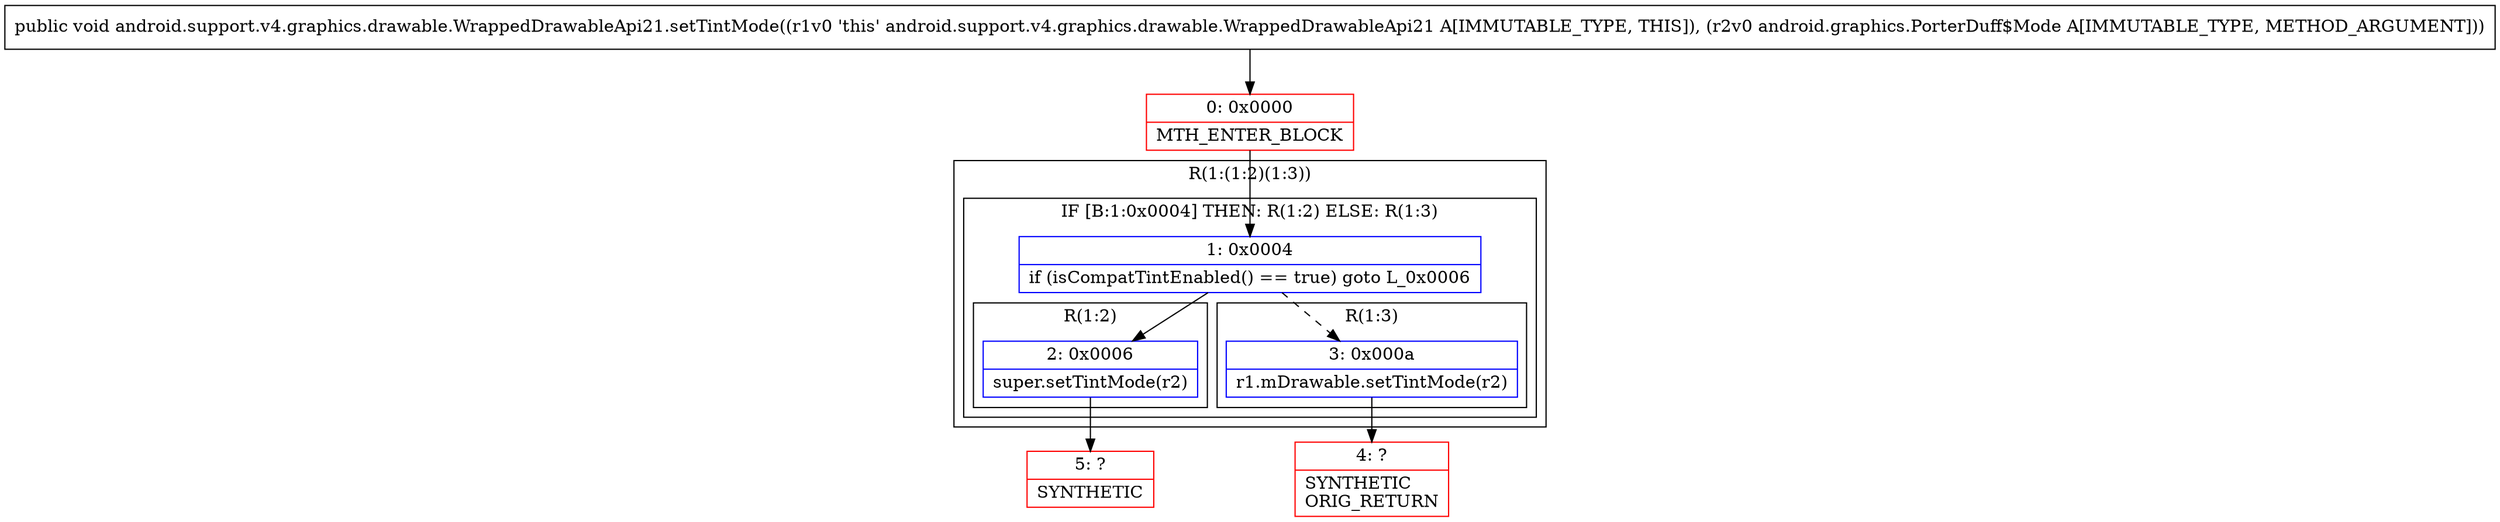 digraph "CFG forandroid.support.v4.graphics.drawable.WrappedDrawableApi21.setTintMode(Landroid\/graphics\/PorterDuff$Mode;)V" {
subgraph cluster_Region_51942387 {
label = "R(1:(1:2)(1:3))";
node [shape=record,color=blue];
subgraph cluster_IfRegion_1342881369 {
label = "IF [B:1:0x0004] THEN: R(1:2) ELSE: R(1:3)";
node [shape=record,color=blue];
Node_1 [shape=record,label="{1\:\ 0x0004|if (isCompatTintEnabled() == true) goto L_0x0006\l}"];
subgraph cluster_Region_720231463 {
label = "R(1:2)";
node [shape=record,color=blue];
Node_2 [shape=record,label="{2\:\ 0x0006|super.setTintMode(r2)\l}"];
}
subgraph cluster_Region_457075740 {
label = "R(1:3)";
node [shape=record,color=blue];
Node_3 [shape=record,label="{3\:\ 0x000a|r1.mDrawable.setTintMode(r2)\l}"];
}
}
}
Node_0 [shape=record,color=red,label="{0\:\ 0x0000|MTH_ENTER_BLOCK\l}"];
Node_4 [shape=record,color=red,label="{4\:\ ?|SYNTHETIC\lORIG_RETURN\l}"];
Node_5 [shape=record,color=red,label="{5\:\ ?|SYNTHETIC\l}"];
MethodNode[shape=record,label="{public void android.support.v4.graphics.drawable.WrappedDrawableApi21.setTintMode((r1v0 'this' android.support.v4.graphics.drawable.WrappedDrawableApi21 A[IMMUTABLE_TYPE, THIS]), (r2v0 android.graphics.PorterDuff$Mode A[IMMUTABLE_TYPE, METHOD_ARGUMENT])) }"];
MethodNode -> Node_0;
Node_1 -> Node_2;
Node_1 -> Node_3[style=dashed];
Node_2 -> Node_5;
Node_3 -> Node_4;
Node_0 -> Node_1;
}

